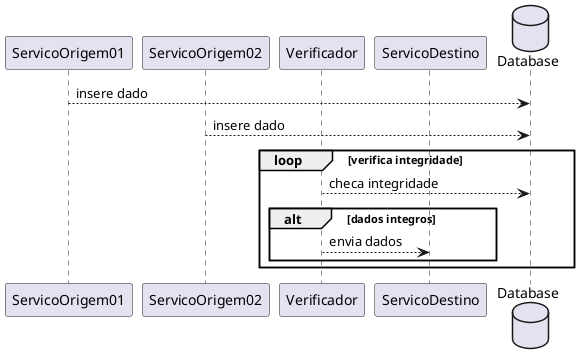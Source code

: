 @startuml
participant ServicoOrigem01 as so1
participant ServicoOrigem02 as so2
participant Verificador as vf
participant ServicoDestino as sd
Database Database as db

so1 --> db: insere dado
so2 --> db: insere dado
loop verifica integridade
    vf --> db: checa integridade
    alt dados integros
        vf --> sd: envia dados
    end
end
@enduml
